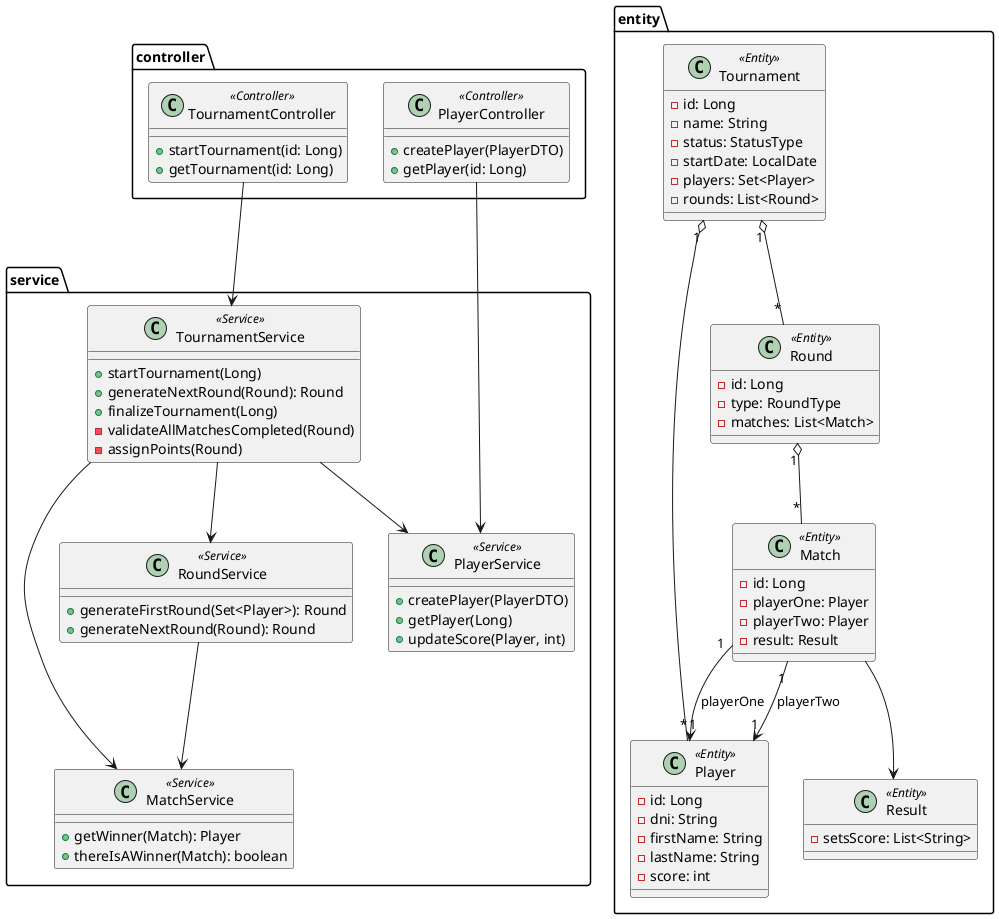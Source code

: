 @startuml

' === Packages ===
package controller {
  class TournamentController <<Controller>> {
    +startTournament(id: Long)
    +getTournament(id: Long)
  }

  class PlayerController <<Controller>> {
    +createPlayer(PlayerDTO)
    +getPlayer(id: Long)
  }
}

package service {
  class TournamentService <<Service>> {
    +startTournament(Long)
    +generateNextRound(Round): Round
    +finalizeTournament(Long)
    -validateAllMatchesCompleted(Round)
    -assignPoints(Round)
  }

  class PlayerService <<Service>> {
    +createPlayer(PlayerDTO)
    +getPlayer(Long)
    +updateScore(Player, int)
  }

  class MatchService <<Service>> {
    +getWinner(Match): Player
    +thereIsAWinner(Match): boolean
  }

  class RoundService <<Service>> {
    +generateFirstRound(Set<Player>): Round
    +generateNextRound(Round): Round
  }
}

package entity {
  class Tournament <<Entity>> {
    -id: Long
    -name: String
    -status: StatusType
    -startDate: LocalDate
    -players: Set<Player>
    -rounds: List<Round>
  }

  class Player <<Entity>> {
    -id: Long
    -dni: String
    -firstName: String
    -lastName: String
    -score: int
  }

  class Round <<Entity>> {
    -id: Long
    -type: RoundType
    -matches: List<Match>
  }

  class Match <<Entity>> {
    -id: Long
    -playerOne: Player
    -playerTwo: Player
    -result: Result
  }

  class Result <<Entity>> {
    -setsScore: List<String>
  }
}

'Tournament Relationships
Tournament "1" o-- "*" Round
Tournament "1" o-- "*" Player
Round "1" o-- "*" Match
Match "1" --> "1" Player : playerOne
Match "1" --> "1" Player : playerTwo
Match --> Result

'TournamentController dependencies
TournamentController --> TournamentService
PlayerController --> PlayerService

TournamentService --> RoundService
TournamentService --> MatchService
TournamentService --> PlayerService
RoundService --> MatchService

@enduml
